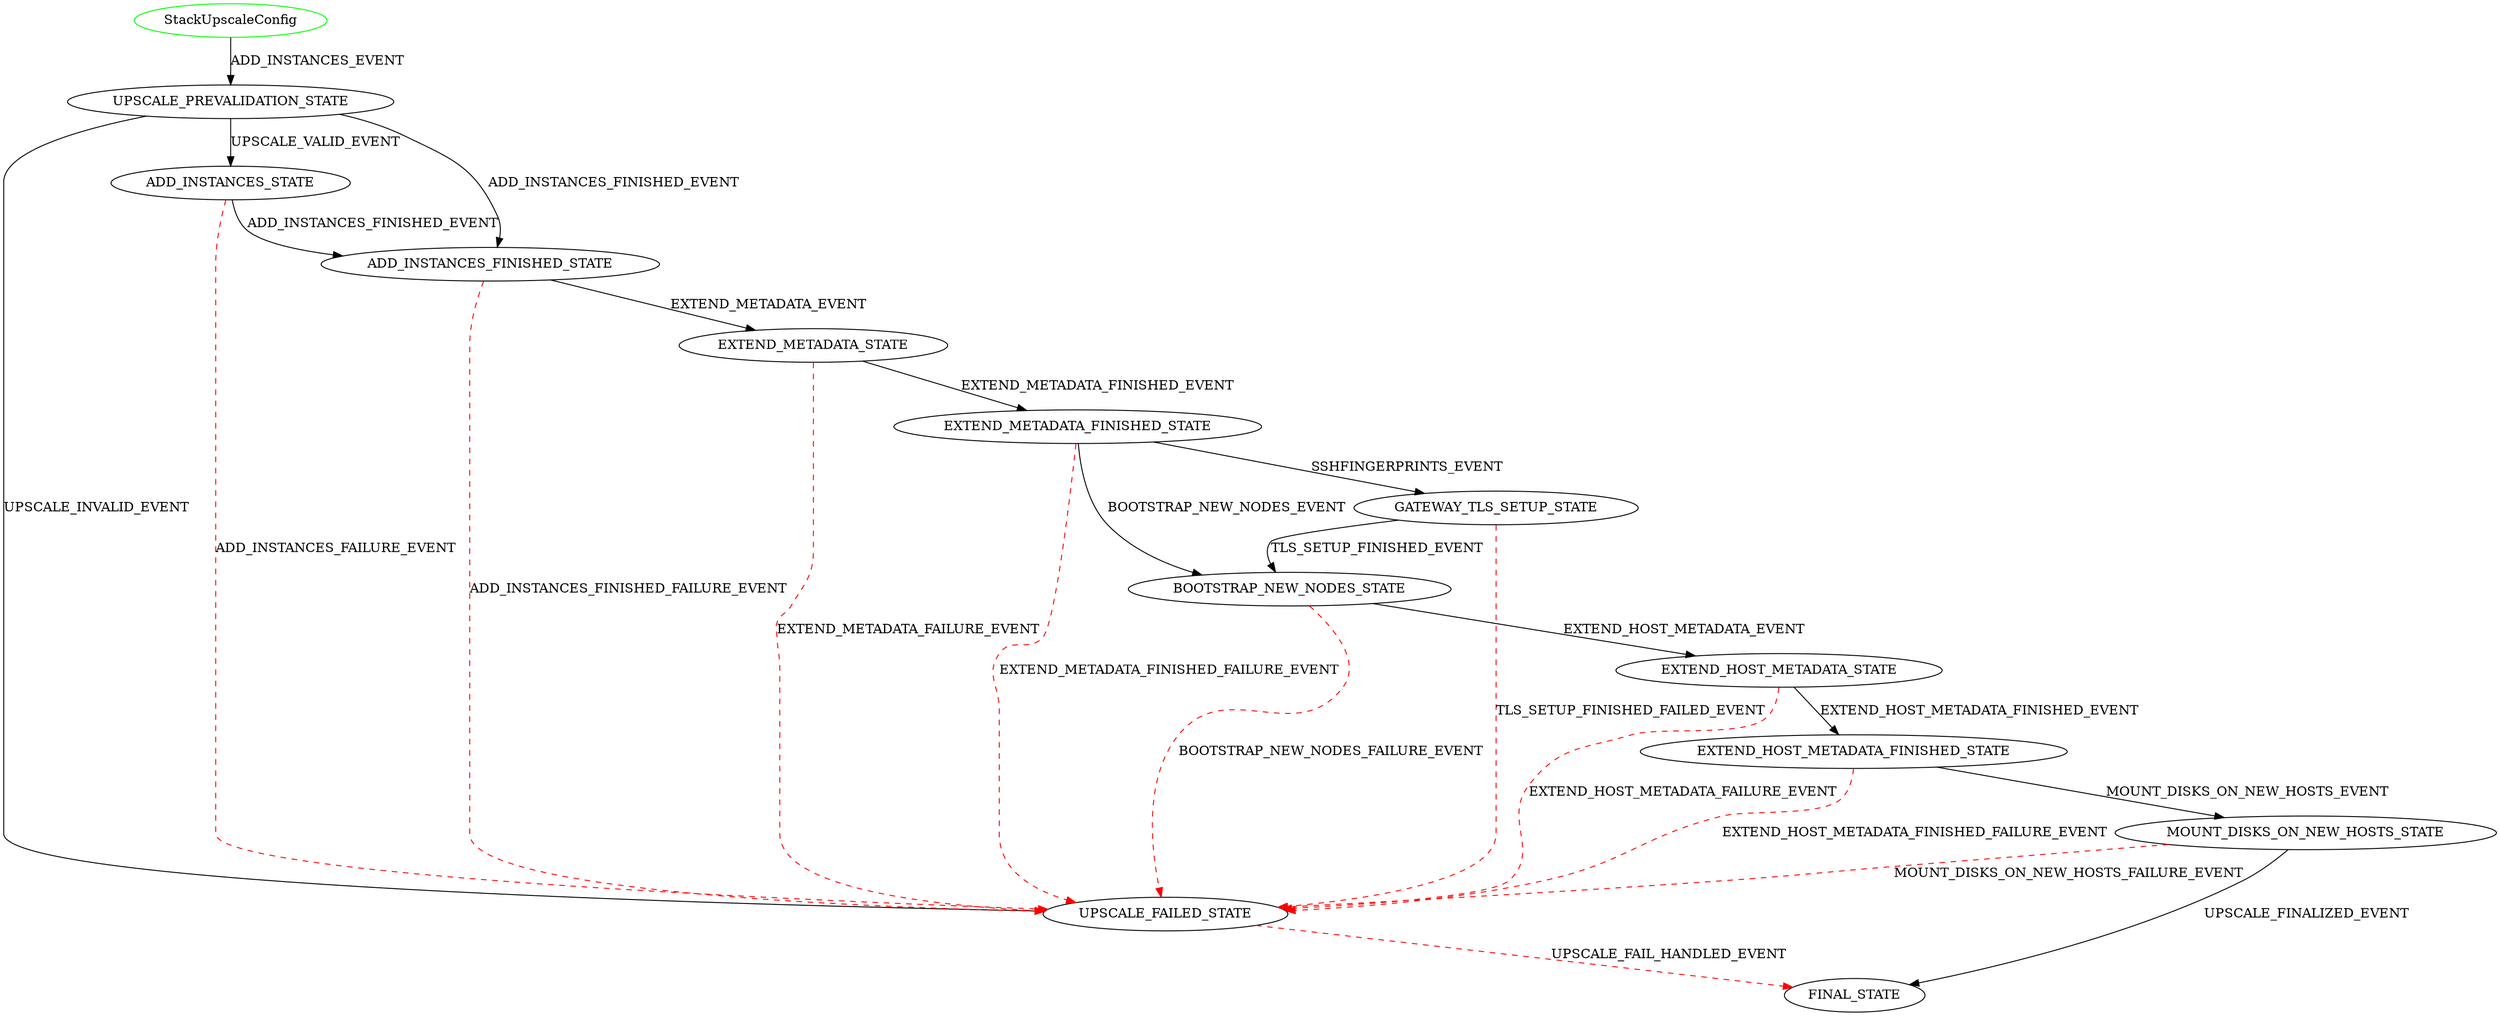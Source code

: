 digraph {
INIT_STATE [label="StackUpscaleConfig" shape=ellipse color=green];
INIT_STATE -> UPSCALE_PREVALIDATION_STATE [label="ADD_INSTANCES_EVENT" color=black style=solid];
UPSCALE_PREVALIDATION_STATE -> ADD_INSTANCES_STATE [label="UPSCALE_VALID_EVENT" color=black style=solid];
UPSCALE_PREVALIDATION_STATE -> UPSCALE_FAILED_STATE [label="UPSCALE_INVALID_EVENT" color=black style=solid];
UPSCALE_FAILED_STATE -> FINAL_STATE [label="UPSCALE_FAIL_HANDLED_EVENT" color=red style=dashed];
UPSCALE_PREVALIDATION_STATE -> ADD_INSTANCES_FINISHED_STATE [label="ADD_INSTANCES_FINISHED_EVENT" color=black style=solid];
ADD_INSTANCES_STATE -> ADD_INSTANCES_FINISHED_STATE [label="ADD_INSTANCES_FINISHED_EVENT" color=black style=solid];
ADD_INSTANCES_STATE -> UPSCALE_FAILED_STATE [label="ADD_INSTANCES_FAILURE_EVENT" color=red style=dashed];
ADD_INSTANCES_FINISHED_STATE -> EXTEND_METADATA_STATE [label="EXTEND_METADATA_EVENT" color=black style=solid];
ADD_INSTANCES_FINISHED_STATE -> UPSCALE_FAILED_STATE [label="ADD_INSTANCES_FINISHED_FAILURE_EVENT" color=red style=dashed];
EXTEND_METADATA_STATE -> EXTEND_METADATA_FINISHED_STATE [label="EXTEND_METADATA_FINISHED_EVENT" color=black style=solid];
EXTEND_METADATA_STATE -> UPSCALE_FAILED_STATE [label="EXTEND_METADATA_FAILURE_EVENT" color=red style=dashed];
EXTEND_METADATA_FINISHED_STATE -> BOOTSTRAP_NEW_NODES_STATE [label="BOOTSTRAP_NEW_NODES_EVENT" color=black style=solid];
EXTEND_METADATA_FINISHED_STATE -> UPSCALE_FAILED_STATE [label="EXTEND_METADATA_FINISHED_FAILURE_EVENT" color=red style=dashed];
EXTEND_METADATA_FINISHED_STATE -> GATEWAY_TLS_SETUP_STATE [label="SSHFINGERPRINTS_EVENT" color=black style=solid];
GATEWAY_TLS_SETUP_STATE -> BOOTSTRAP_NEW_NODES_STATE [label="TLS_SETUP_FINISHED_EVENT" color=black style=solid];
GATEWAY_TLS_SETUP_STATE -> UPSCALE_FAILED_STATE [label="TLS_SETUP_FINISHED_FAILED_EVENT" color=red style=dashed];
BOOTSTRAP_NEW_NODES_STATE -> EXTEND_HOST_METADATA_STATE [label="EXTEND_HOST_METADATA_EVENT" color=black style=solid];
BOOTSTRAP_NEW_NODES_STATE -> UPSCALE_FAILED_STATE [label="BOOTSTRAP_NEW_NODES_FAILURE_EVENT" color=red style=dashed];
EXTEND_HOST_METADATA_STATE -> EXTEND_HOST_METADATA_FINISHED_STATE [label="EXTEND_HOST_METADATA_FINISHED_EVENT" color=black style=solid];
EXTEND_HOST_METADATA_STATE -> UPSCALE_FAILED_STATE [label="EXTEND_HOST_METADATA_FAILURE_EVENT" color=red style=dashed];
EXTEND_HOST_METADATA_FINISHED_STATE -> MOUNT_DISKS_ON_NEW_HOSTS_STATE [label="MOUNT_DISKS_ON_NEW_HOSTS_EVENT" color=black style=solid];
EXTEND_HOST_METADATA_FINISHED_STATE -> UPSCALE_FAILED_STATE [label="EXTEND_HOST_METADATA_FINISHED_FAILURE_EVENT" color=red style=dashed];
MOUNT_DISKS_ON_NEW_HOSTS_STATE -> FINAL_STATE [label="UPSCALE_FINALIZED_EVENT" color=black style=solid];
MOUNT_DISKS_ON_NEW_HOSTS_STATE -> UPSCALE_FAILED_STATE [label="MOUNT_DISKS_ON_NEW_HOSTS_FAILURE_EVENT" color=red style=dashed];
}
